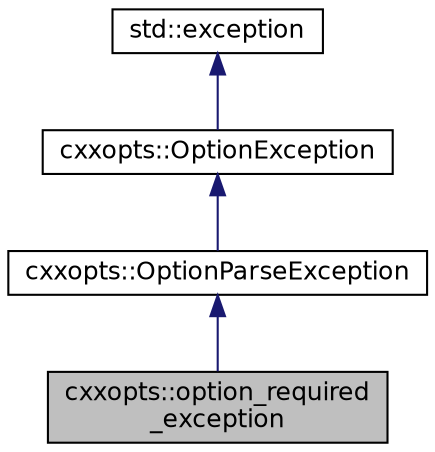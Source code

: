 digraph "cxxopts::option_required_exception"
{
 // INTERACTIVE_SVG=YES
 // LATEX_PDF_SIZE
  edge [fontname="Helvetica",fontsize="12",labelfontname="Helvetica",labelfontsize="12"];
  node [fontname="Helvetica",fontsize="12",shape=record];
  Node1 [label="cxxopts::option_required\l_exception",height=0.2,width=0.4,color="black", fillcolor="grey75", style="filled", fontcolor="black",tooltip=" "];
  Node2 -> Node1 [dir="back",color="midnightblue",fontsize="12",style="solid",fontname="Helvetica"];
  Node2 [label="cxxopts::OptionParseException",height=0.2,width=0.4,color="black", fillcolor="white", style="filled",URL="$a00926.html",tooltip=" "];
  Node3 -> Node2 [dir="back",color="midnightblue",fontsize="12",style="solid",fontname="Helvetica"];
  Node3 [label="cxxopts::OptionException",height=0.2,width=0.4,color="black", fillcolor="white", style="filled",URL="$a00918.html",tooltip=" "];
  Node4 -> Node3 [dir="back",color="midnightblue",fontsize="12",style="solid",fontname="Helvetica"];
  Node4 [label="std::exception",height=0.2,width=0.4,color="black", fillcolor="white", style="filled",tooltip=" "];
}
